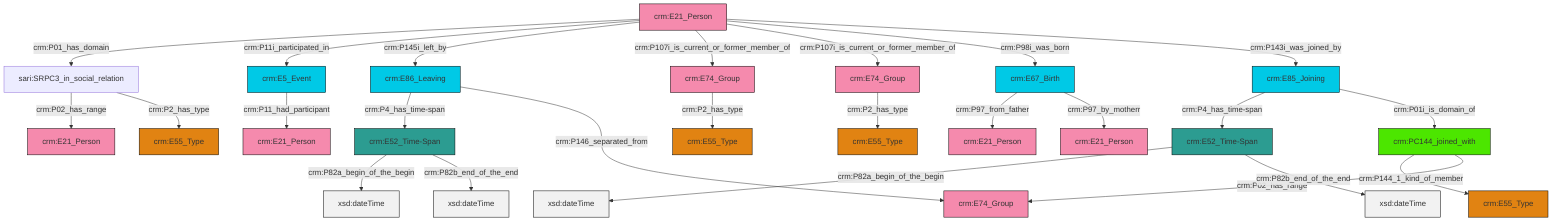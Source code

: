 graph TD
classDef Literal fill:#f2f2f2,stroke:#000000;
classDef CRM_Entity fill:#FFFFFF,stroke:#000000;
classDef Temporal_Entity fill:#00C9E6, stroke:#000000;
classDef Type fill:#E18312, stroke:#000000;
classDef Time-Span fill:#2C9C91, stroke:#000000;
classDef Appellation fill:#FFEB7F, stroke:#000000;
classDef Place fill:#008836, stroke:#000000;
classDef Persistent_Item fill:#B266B2, stroke:#000000;
classDef Conceptual_Object fill:#FFD700, stroke:#000000;
classDef Physical_Thing fill:#D2B48C, stroke:#000000;
classDef Actor fill:#f58aad, stroke:#000000;
classDef PC_Classes fill:#4ce600, stroke:#000000;
classDef Multi fill:#cccccc,stroke:#000000;

6["crm:E52_Time-Span"]:::Time-Span -->|crm:P82a_begin_of_the_begin| 7[xsd:dateTime]:::Literal
8["crm:E52_Time-Span"]:::Time-Span -->|crm:P82a_begin_of_the_begin| 9[xsd:dateTime]:::Literal
10["crm:PC144_joined_with"]:::PC_Classes -->|crm:P144_1_kind_of_member| 11["crm:E55_Type"]:::Type
15["crm:E21_Person"]:::Actor -->|crm:P01_has_domain| 13["sari:SRPC3_in_social_relation"]:::Default
16["crm:E5_Event"]:::Temporal_Entity -->|crm:P11_had_participant| 2["crm:E21_Person"]:::Actor
15["crm:E21_Person"]:::Actor -->|crm:P11i_participated_in| 16["crm:E5_Event"]:::Temporal_Entity
13["sari:SRPC3_in_social_relation"]:::Default -->|crm:P02_has_range| 0["crm:E21_Person"]:::Actor
10["crm:PC144_joined_with"]:::PC_Classes -->|crm:P02_has_range| 18["crm:E74_Group"]:::Actor
19["crm:E86_Leaving"]:::Temporal_Entity -->|crm:P4_has_time-span| 8["crm:E52_Time-Span"]:::Time-Span
15["crm:E21_Person"]:::Actor -->|crm:P145i_left_by| 19["crm:E86_Leaving"]:::Temporal_Entity
22["crm:E85_Joining"]:::Temporal_Entity -->|crm:P4_has_time-span| 6["crm:E52_Time-Span"]:::Time-Span
19["crm:E86_Leaving"]:::Temporal_Entity -->|crm:P146_separated_from| 18["crm:E74_Group"]:::Actor
8["crm:E52_Time-Span"]:::Time-Span -->|crm:P82b_end_of_the_end| 33[xsd:dateTime]:::Literal
15["crm:E21_Person"]:::Actor -->|crm:P107i_is_current_or_former_member_of| 20["crm:E74_Group"]:::Actor
15["crm:E21_Person"]:::Actor -->|crm:P107i_is_current_or_former_member_of| 35["crm:E74_Group"]:::Actor
22["crm:E85_Joining"]:::Temporal_Entity -->|crm:P01i_is_domain_of| 10["crm:PC144_joined_with"]:::PC_Classes
35["crm:E74_Group"]:::Actor -->|crm:P2_has_type| 31["crm:E55_Type"]:::Type
13["sari:SRPC3_in_social_relation"]:::Default -->|crm:P2_has_type| 4["crm:E55_Type"]:::Type
23["crm:E67_Birth"]:::Temporal_Entity -->|crm:P97_from_father| 27["crm:E21_Person"]:::Actor
6["crm:E52_Time-Span"]:::Time-Span -->|crm:P82b_end_of_the_end| 36[xsd:dateTime]:::Literal
15["crm:E21_Person"]:::Actor -->|crm:P98i_was_born| 23["crm:E67_Birth"]:::Temporal_Entity
20["crm:E74_Group"]:::Actor -->|crm:P2_has_type| 29["crm:E55_Type"]:::Type
23["crm:E67_Birth"]:::Temporal_Entity -->|crm:P97_by_motherr| 42["crm:E21_Person"]:::Actor
15["crm:E21_Person"]:::Actor -->|crm:P143i_was_joined_by| 22["crm:E85_Joining"]:::Temporal_Entity